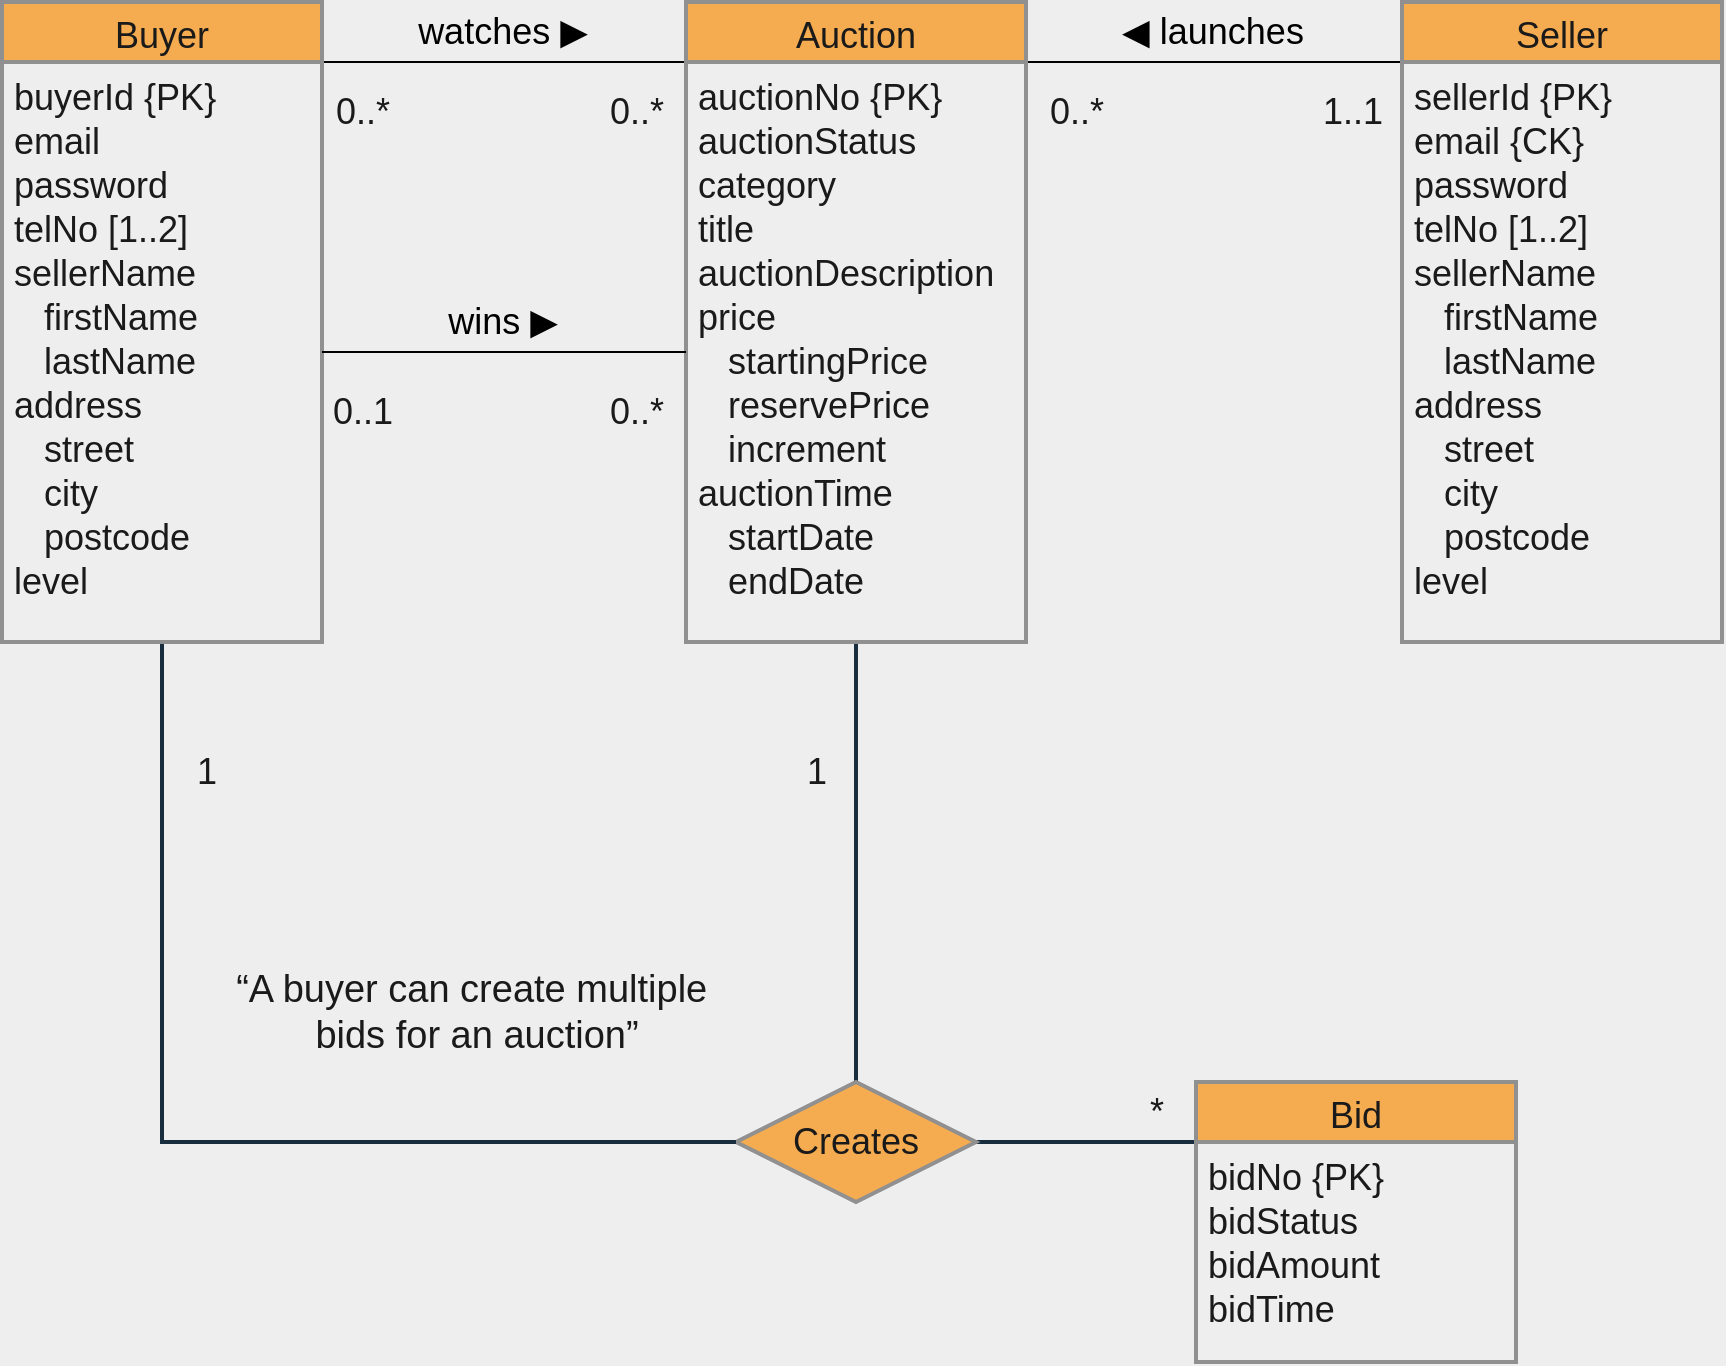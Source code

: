 <mxfile version="13.9.9" type="device"><diagram id="oNHdkpgVTjibbjtfatzW" name="Page-1"><mxGraphModel dx="3745" dy="592" grid="1" gridSize="10" guides="1" tooltips="1" connect="1" arrows="1" fold="1" page="1" pageScale="1" pageWidth="827" pageHeight="1169" background="#EEEEEE" math="0" shadow="0"><root><mxCell id="0"/><mxCell id="1" parent="0"/><mxCell id="WT3SAVtvE__Y8JNyFKYB-16" style="edgeStyle=none;orthogonalLoop=1;jettySize=auto;html=1;exitX=1;exitY=0.5;exitDx=0;exitDy=0;entryX=0;entryY=0;entryDx=0;entryDy=0;startArrow=none;startFill=0;endArrow=none;endFill=0;strokeWidth=2;fontSize=18;strokeColor=#182E3E;fontColor=#1A1A1A;labelBackgroundColor=#EEEEEE;" parent="1" source="WT3SAVtvE__Y8JNyFKYB-2" target="U9rPybc2HnSWaMzSMgt1-36" edge="1"><mxGeometry relative="1" as="geometry"/></mxCell><mxCell id="WT3SAVtvE__Y8JNyFKYB-17" style="edgeStyle=none;orthogonalLoop=1;jettySize=auto;html=1;exitX=0.5;exitY=0;exitDx=0;exitDy=0;entryX=0.5;entryY=1;entryDx=0;entryDy=0;startArrow=none;startFill=0;endArrow=none;endFill=0;strokeWidth=2;fontSize=18;strokeColor=#182E3E;fontColor=#1A1A1A;labelBackgroundColor=#EEEEEE;" parent="1" source="WT3SAVtvE__Y8JNyFKYB-2" target="U9rPybc2HnSWaMzSMgt1-33" edge="1"><mxGeometry relative="1" as="geometry"/></mxCell><mxCell id="WT3SAVtvE__Y8JNyFKYB-2" value="Creates" style="shape=rhombus;perimeter=rhombusPerimeter;whiteSpace=wrap;html=1;align=center;strokeColor=#909090;strokeWidth=2;fontSize=18;fillColor=#F5AB50;fontColor=#1A1A1A;" parent="1" vertex="1"><mxGeometry x="-1723" y="800" width="120" height="60" as="geometry"/></mxCell><mxCell id="WT3SAVtvE__Y8JNyFKYB-14" style="orthogonalLoop=1;jettySize=auto;html=1;exitX=0.5;exitY=1;exitDx=0;exitDy=0;entryX=0;entryY=0.5;entryDx=0;entryDy=0;startArrow=none;startFill=0;endArrow=none;endFill=0;strokeWidth=2;fontSize=18;strokeColor=#182E3E;fontColor=#1A1A1A;labelBackgroundColor=#EEEEEE;edgeStyle=orthogonalEdgeStyle;rounded=0;" parent="1" source="WT3SAVtvE__Y8JNyFKYB-13" target="WT3SAVtvE__Y8JNyFKYB-2" edge="1"><mxGeometry relative="1" as="geometry"/></mxCell><mxCell id="WT3SAVtvE__Y8JNyFKYB-23" value="1..1" style="text;html=1;align=center;verticalAlign=middle;resizable=0;points=[];autosize=1;fontSize=18;fontColor=#1A1A1A;" parent="1" vertex="1"><mxGeometry x="-1440" y="300" width="50" height="30" as="geometry"/></mxCell><mxCell id="WT3SAVtvE__Y8JNyFKYB-25" value="0..*" style="text;html=1;align=center;verticalAlign=middle;resizable=0;points=[];autosize=1;fontSize=18;fontColor=#1A1A1A;" parent="1" vertex="1"><mxGeometry x="-1573" y="300" width="40" height="30" as="geometry"/></mxCell><mxCell id="WT3SAVtvE__Y8JNyFKYB-26" value="1" style="text;html=1;align=center;verticalAlign=middle;resizable=0;points=[];autosize=1;fontSize=18;fontColor=#1A1A1A;" parent="1" vertex="1"><mxGeometry x="-2003" y="630" width="30" height="30" as="geometry"/></mxCell><mxCell id="WT3SAVtvE__Y8JNyFKYB-27" value="1" style="text;html=1;align=center;verticalAlign=middle;resizable=0;points=[];autosize=1;fontSize=18;fontColor=#1A1A1A;" parent="1" vertex="1"><mxGeometry x="-1698" y="630" width="30" height="30" as="geometry"/></mxCell><mxCell id="WT3SAVtvE__Y8JNyFKYB-28" value="*" style="text;html=1;align=center;verticalAlign=middle;resizable=0;points=[];autosize=1;fontSize=18;fontColor=#1A1A1A;" parent="1" vertex="1"><mxGeometry x="-1523" y="800" width="20" height="30" as="geometry"/></mxCell><mxCell id="WT3SAVtvE__Y8JNyFKYB-30" value="&lt;div style=&quot;font-size: 19px&quot;&gt;&lt;font style=&quot;font-size: 19px&quot;&gt;“A buyer can create multiple&amp;nbsp;&lt;/font&gt;&lt;/div&gt;&lt;div style=&quot;font-size: 19px&quot;&gt;&lt;font&gt;bids&amp;nbsp;&lt;/font&gt;&lt;span&gt;for an auction”&lt;/span&gt;&lt;/div&gt;" style="text;html=1;align=center;verticalAlign=middle;resizable=0;points=[];autosize=1;fontSize=18;fontColor=#1A1A1A;" parent="1" vertex="1"><mxGeometry x="-1983" y="740" width="260" height="50" as="geometry"/></mxCell><mxCell id="8Jy3OCTZ1MMG4Sz7D7T7-11" value="0..*" style="text;html=1;align=center;verticalAlign=middle;resizable=0;points=[];autosize=1;fontSize=18;fontColor=#1A1A1A;" parent="1" vertex="1"><mxGeometry x="-1793" y="300" width="40" height="30" as="geometry"/></mxCell><mxCell id="8Jy3OCTZ1MMG4Sz7D7T7-13" value="0..*" style="text;html=1;align=center;verticalAlign=middle;resizable=0;points=[];autosize=1;fontSize=18;fontColor=#1A1A1A;" parent="1" vertex="1"><mxGeometry x="-1930" y="300" width="40" height="30" as="geometry"/></mxCell><mxCell id="UpiLDPwtDGDCDbMuuDtV-1" style="edgeStyle=orthogonalEdgeStyle;rounded=0;orthogonalLoop=1;jettySize=auto;html=1;exitX=1;exitY=0;exitDx=0;exitDy=0;entryX=0;entryY=0;entryDx=0;entryDy=0;endArrow=none;endFill=0;" parent="1" source="WT3SAVtvE__Y8JNyFKYB-13" target="U9rPybc2HnSWaMzSMgt1-34" edge="1"><mxGeometry relative="1" as="geometry"><Array as="points"><mxPoint x="-1793" y="290"/><mxPoint x="-1793" y="290"/></Array></mxGeometry></mxCell><mxCell id="DAeQPkMRUTtJa3Xvy47N-1" value="watches ▶" style="text;html=1;align=center;verticalAlign=middle;resizable=0;points=[];autosize=1;fontSize=18;" parent="1" vertex="1"><mxGeometry x="-1890" y="260" width="100" height="30" as="geometry"/></mxCell><mxCell id="VPY2Qz5Wz6wMzCdBcgSa-2" style="rounded=0;orthogonalLoop=1;jettySize=auto;html=1;exitX=0;exitY=0;exitDx=0;exitDy=0;entryX=1;entryY=0;entryDx=0;entryDy=0;endArrow=none;endFill=0;" parent="1" source="WT3SAVtvE__Y8JNyFKYB-10" target="U9rPybc2HnSWaMzSMgt1-34" edge="1"><mxGeometry relative="1" as="geometry"/></mxCell><mxCell id="U9rPybc2HnSWaMzSMgt1-35" value="Bid" style="swimlane;childLayout=stackLayout;horizontal=1;startSize=30;horizontalStack=0;fontSize=18;fontStyle=0;strokeWidth=2;resizeParent=0;resizeLast=1;shadow=0;dashed=0;align=center;fillColor=#F5AB50;strokeColor=#909090;fontColor=#1A1A1A;" parent="1" vertex="1"><mxGeometry x="-1493" y="800" width="160" height="140" as="geometry"/></mxCell><mxCell id="U9rPybc2HnSWaMzSMgt1-36" value="bidNo {PK}&#10;bidStatus&#10;bidAmount&#10;bidTime" style="align=left;strokeColor=none;fillColor=none;spacingLeft=4;fontSize=18;verticalAlign=top;resizable=0;rotatable=0;part=1;fontStyle=0;fontColor=#1A1A1A;" parent="U9rPybc2HnSWaMzSMgt1-35" vertex="1"><mxGeometry y="30" width="160" height="110" as="geometry"/></mxCell><mxCell id="U9rPybc2HnSWaMzSMgt1-33" value="Auction" style="swimlane;childLayout=stackLayout;horizontal=1;startSize=30;horizontalStack=0;fontSize=18;fontStyle=0;strokeWidth=2;resizeParent=0;resizeLast=1;shadow=0;dashed=0;align=center;fillColor=#F5AB50;strokeColor=#909090;fontColor=#1A1A1A;" parent="1" vertex="1"><mxGeometry x="-1748" y="260" width="170" height="320" as="geometry"/></mxCell><mxCell id="U9rPybc2HnSWaMzSMgt1-34" value="auctionNo {PK}&#10;auctionStatus&#10;category&#10;title&#10;auctionDescription&#10;price&#10;   startingPrice&#10;   reservePrice&#10;   increment&#10;auctionTime&#10;   startDate&#10;   endDate" style="align=left;strokeColor=none;fillColor=none;spacingLeft=4;fontSize=18;verticalAlign=top;resizable=0;rotatable=0;part=1;fontStyle=0;fontColor=#1A1A1A;" parent="U9rPybc2HnSWaMzSMgt1-33" vertex="1"><mxGeometry y="30" width="170" height="290" as="geometry"/></mxCell><mxCell id="WT3SAVtvE__Y8JNyFKYB-12" value="Buyer" style="swimlane;childLayout=stackLayout;horizontal=1;startSize=30;horizontalStack=0;fontSize=18;fontStyle=0;strokeWidth=2;resizeParent=0;resizeLast=1;shadow=0;dashed=0;align=center;fillColor=#F5AB50;strokeColor=#909090;fontColor=#1A1A1A;" parent="1" vertex="1"><mxGeometry x="-2090" y="260" width="160" height="320" as="geometry"/></mxCell><mxCell id="WT3SAVtvE__Y8JNyFKYB-13" value="buyerId {PK}&#10;email&#10;password&#10;telNo [1..2]&#10;sellerName&#10;   firstName&#10;   lastName&#10;address&#10;   street&#10;   city&#10;   postcode&#10;level" style="align=left;strokeColor=none;fillColor=none;spacingLeft=4;fontSize=18;verticalAlign=top;resizable=0;rotatable=0;part=1;fontColor=#1A1A1A;" parent="WT3SAVtvE__Y8JNyFKYB-12" vertex="1"><mxGeometry y="30" width="160" height="290" as="geometry"/></mxCell><mxCell id="WT3SAVtvE__Y8JNyFKYB-9" value="Seller" style="swimlane;childLayout=stackLayout;horizontal=1;startSize=30;horizontalStack=0;fontSize=18;fontStyle=0;strokeWidth=2;resizeParent=0;resizeLast=1;shadow=0;dashed=0;align=center;fillColor=#F5AB50;strokeColor=#909090;fontColor=#1A1A1A;" parent="1" vertex="1"><mxGeometry x="-1390" y="260" width="160" height="320" as="geometry"/></mxCell><mxCell id="WT3SAVtvE__Y8JNyFKYB-10" value="sellerId {PK}&#10;email {CK}&#10;password&#10;telNo [1..2]&#10;sellerName&#10;   firstName&#10;   lastName&#10;address&#10;   street&#10;   city&#10;   postcode&#10;level" style="align=left;strokeColor=none;fillColor=none;spacingLeft=4;fontSize=18;verticalAlign=top;resizable=0;rotatable=0;part=1;fontColor=#1A1A1A;" parent="WT3SAVtvE__Y8JNyFKYB-9" vertex="1"><mxGeometry y="30" width="160" height="290" as="geometry"/></mxCell><mxCell id="VPY2Qz5Wz6wMzCdBcgSa-3" value="◀ launches" style="text;html=1;align=center;verticalAlign=middle;resizable=0;points=[];autosize=1;fontSize=18;" parent="1" vertex="1"><mxGeometry x="-1540" y="260" width="110" height="30" as="geometry"/></mxCell><mxCell id="7Pjqh8NVqNfobSv-t6jC-1" style="edgeStyle=orthogonalEdgeStyle;rounded=0;orthogonalLoop=1;jettySize=auto;html=1;exitX=1;exitY=0.5;exitDx=0;exitDy=0;endArrow=none;endFill=0;" parent="1" source="WT3SAVtvE__Y8JNyFKYB-13" target="U9rPybc2HnSWaMzSMgt1-34" edge="1"><mxGeometry relative="1" as="geometry"/></mxCell><mxCell id="7Pjqh8NVqNfobSv-t6jC-2" value="wins ▶" style="text;html=1;align=center;verticalAlign=middle;resizable=0;points=[];autosize=1;fontSize=18;" parent="1" vertex="1"><mxGeometry x="-1875" y="405" width="70" height="30" as="geometry"/></mxCell><mxCell id="7Pjqh8NVqNfobSv-t6jC-3" value="0..1" style="text;html=1;align=center;verticalAlign=middle;resizable=0;points=[];autosize=1;fontSize=18;fontColor=#1A1A1A;" parent="1" vertex="1"><mxGeometry x="-1935" y="450" width="50" height="30" as="geometry"/></mxCell><mxCell id="7Pjqh8NVqNfobSv-t6jC-4" value="0..*" style="text;html=1;align=center;verticalAlign=middle;resizable=0;points=[];autosize=1;fontSize=18;fontColor=#1A1A1A;" parent="1" vertex="1"><mxGeometry x="-1793" y="450" width="40" height="30" as="geometry"/></mxCell></root></mxGraphModel></diagram></mxfile>